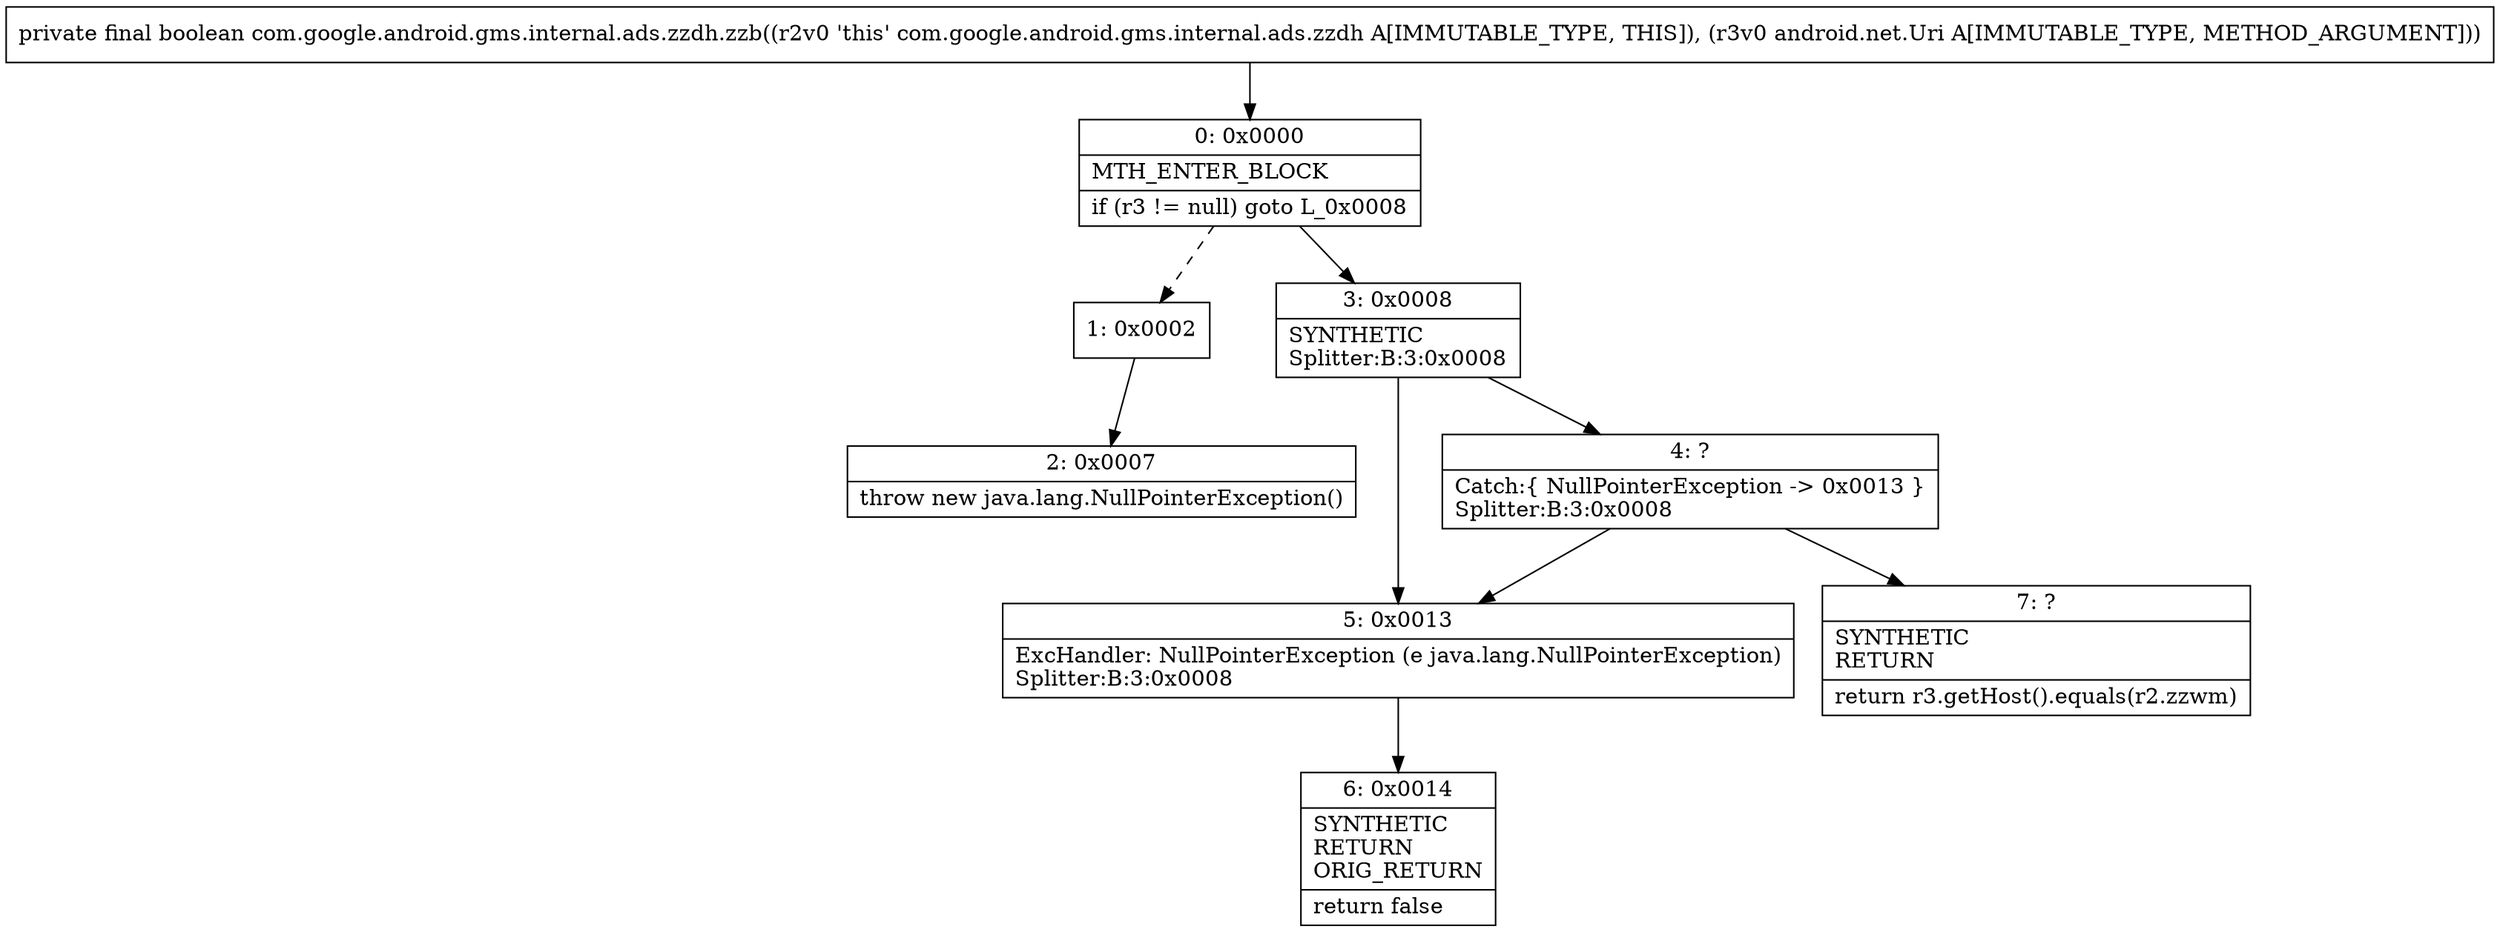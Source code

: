 digraph "CFG forcom.google.android.gms.internal.ads.zzdh.zzb(Landroid\/net\/Uri;)Z" {
Node_0 [shape=record,label="{0\:\ 0x0000|MTH_ENTER_BLOCK\l|if (r3 != null) goto L_0x0008\l}"];
Node_1 [shape=record,label="{1\:\ 0x0002}"];
Node_2 [shape=record,label="{2\:\ 0x0007|throw new java.lang.NullPointerException()\l}"];
Node_3 [shape=record,label="{3\:\ 0x0008|SYNTHETIC\lSplitter:B:3:0x0008\l}"];
Node_4 [shape=record,label="{4\:\ ?|Catch:\{ NullPointerException \-\> 0x0013 \}\lSplitter:B:3:0x0008\l}"];
Node_5 [shape=record,label="{5\:\ 0x0013|ExcHandler: NullPointerException (e java.lang.NullPointerException)\lSplitter:B:3:0x0008\l}"];
Node_6 [shape=record,label="{6\:\ 0x0014|SYNTHETIC\lRETURN\lORIG_RETURN\l|return false\l}"];
Node_7 [shape=record,label="{7\:\ ?|SYNTHETIC\lRETURN\l|return r3.getHost().equals(r2.zzwm)\l}"];
MethodNode[shape=record,label="{private final boolean com.google.android.gms.internal.ads.zzdh.zzb((r2v0 'this' com.google.android.gms.internal.ads.zzdh A[IMMUTABLE_TYPE, THIS]), (r3v0 android.net.Uri A[IMMUTABLE_TYPE, METHOD_ARGUMENT])) }"];
MethodNode -> Node_0;
Node_0 -> Node_1[style=dashed];
Node_0 -> Node_3;
Node_1 -> Node_2;
Node_3 -> Node_4;
Node_3 -> Node_5;
Node_4 -> Node_5;
Node_4 -> Node_7;
Node_5 -> Node_6;
}

